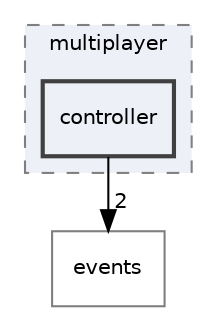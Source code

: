 digraph "include/multiplayer/controller"
{
 // LATEX_PDF_SIZE
  edge [fontname="Helvetica",fontsize="10",labelfontname="Helvetica",labelfontsize="10"];
  node [fontname="Helvetica",fontsize="10",shape=record];
  compound=true
  subgraph clusterdir_c662be12d708fb1f538fb261da102ef9 {
    graph [ bgcolor="#edf0f7", pencolor="grey50", style="filled,dashed,", label="multiplayer", fontname="Helvetica", fontsize="10", URL="dir_c662be12d708fb1f538fb261da102ef9.html"]
  dir_3c57d9e87f54d17a55bd6609eb9dfcb3 [shape=box, label="controller", style="filled,bold,", fillcolor="#edf0f7", color="grey25", URL="dir_3c57d9e87f54d17a55bd6609eb9dfcb3.html"];
  }
  dir_c33611b4dec78f96017d2ccf425d656a [shape=box, label="events", style="", fillcolor="#edf0f7", color="grey50", URL="dir_c33611b4dec78f96017d2ccf425d656a.html"];
  dir_3c57d9e87f54d17a55bd6609eb9dfcb3->dir_c33611b4dec78f96017d2ccf425d656a [headlabel="2", labeldistance=1.5 headhref="dir_000002_000004.html"];
}
